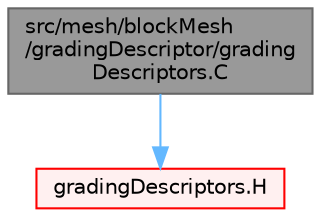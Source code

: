 digraph "src/mesh/blockMesh/gradingDescriptor/gradingDescriptors.C"
{
 // LATEX_PDF_SIZE
  bgcolor="transparent";
  edge [fontname=Helvetica,fontsize=10,labelfontname=Helvetica,labelfontsize=10];
  node [fontname=Helvetica,fontsize=10,shape=box,height=0.2,width=0.4];
  Node1 [id="Node000001",label="src/mesh/blockMesh\l/gradingDescriptor/grading\lDescriptors.C",height=0.2,width=0.4,color="gray40", fillcolor="grey60", style="filled", fontcolor="black",tooltip=" "];
  Node1 -> Node2 [id="edge1_Node000001_Node000002",color="steelblue1",style="solid",tooltip=" "];
  Node2 [id="Node000002",label="gradingDescriptors.H",height=0.2,width=0.4,color="red", fillcolor="#FFF0F0", style="filled",URL="$gradingDescriptors_8H.html",tooltip=" "];
}
